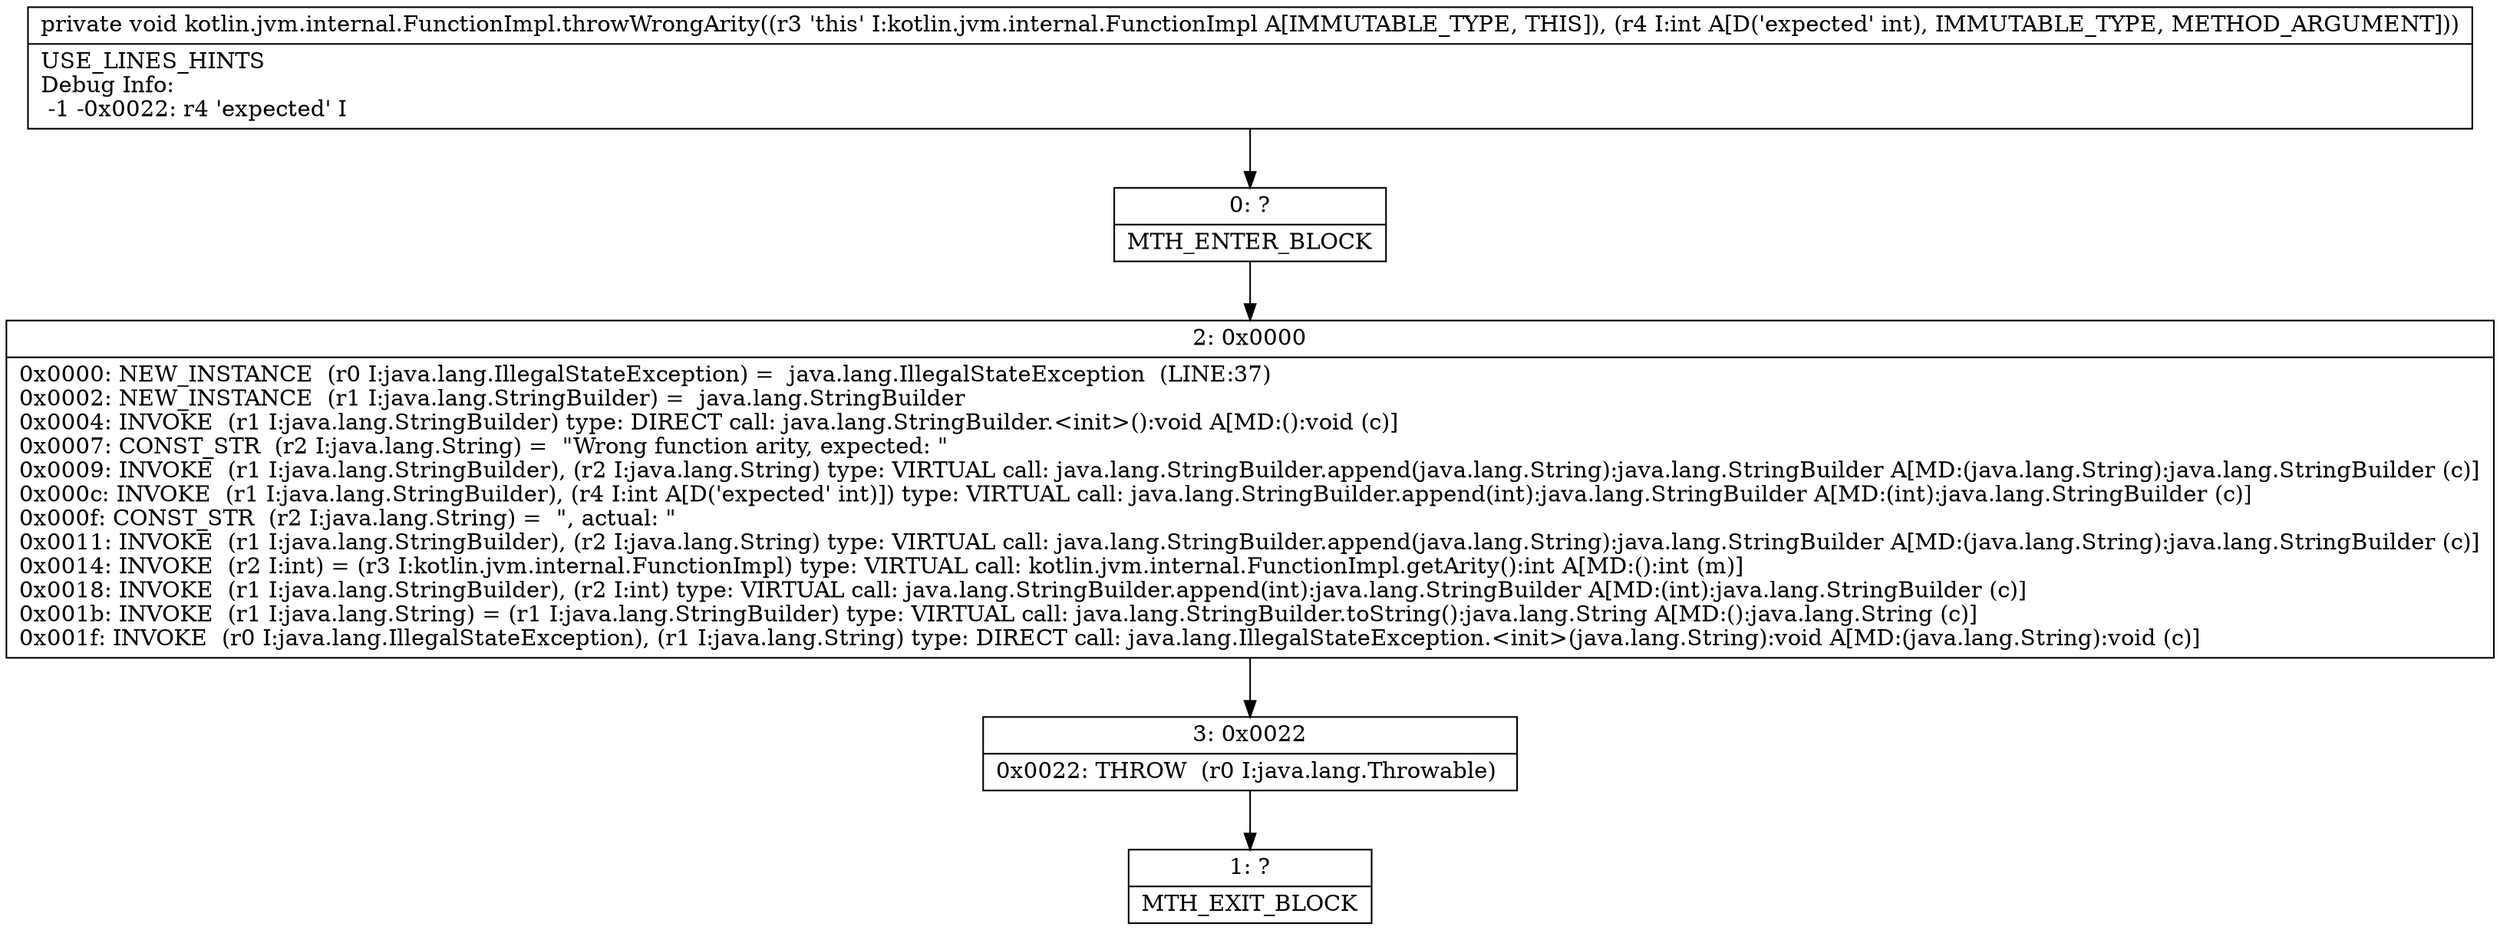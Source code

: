 digraph "CFG forkotlin.jvm.internal.FunctionImpl.throwWrongArity(I)V" {
Node_0 [shape=record,label="{0\:\ ?|MTH_ENTER_BLOCK\l}"];
Node_2 [shape=record,label="{2\:\ 0x0000|0x0000: NEW_INSTANCE  (r0 I:java.lang.IllegalStateException) =  java.lang.IllegalStateException  (LINE:37)\l0x0002: NEW_INSTANCE  (r1 I:java.lang.StringBuilder) =  java.lang.StringBuilder \l0x0004: INVOKE  (r1 I:java.lang.StringBuilder) type: DIRECT call: java.lang.StringBuilder.\<init\>():void A[MD:():void (c)]\l0x0007: CONST_STR  (r2 I:java.lang.String) =  \"Wrong function arity, expected: \" \l0x0009: INVOKE  (r1 I:java.lang.StringBuilder), (r2 I:java.lang.String) type: VIRTUAL call: java.lang.StringBuilder.append(java.lang.String):java.lang.StringBuilder A[MD:(java.lang.String):java.lang.StringBuilder (c)]\l0x000c: INVOKE  (r1 I:java.lang.StringBuilder), (r4 I:int A[D('expected' int)]) type: VIRTUAL call: java.lang.StringBuilder.append(int):java.lang.StringBuilder A[MD:(int):java.lang.StringBuilder (c)]\l0x000f: CONST_STR  (r2 I:java.lang.String) =  \", actual: \" \l0x0011: INVOKE  (r1 I:java.lang.StringBuilder), (r2 I:java.lang.String) type: VIRTUAL call: java.lang.StringBuilder.append(java.lang.String):java.lang.StringBuilder A[MD:(java.lang.String):java.lang.StringBuilder (c)]\l0x0014: INVOKE  (r2 I:int) = (r3 I:kotlin.jvm.internal.FunctionImpl) type: VIRTUAL call: kotlin.jvm.internal.FunctionImpl.getArity():int A[MD:():int (m)]\l0x0018: INVOKE  (r1 I:java.lang.StringBuilder), (r2 I:int) type: VIRTUAL call: java.lang.StringBuilder.append(int):java.lang.StringBuilder A[MD:(int):java.lang.StringBuilder (c)]\l0x001b: INVOKE  (r1 I:java.lang.String) = (r1 I:java.lang.StringBuilder) type: VIRTUAL call: java.lang.StringBuilder.toString():java.lang.String A[MD:():java.lang.String (c)]\l0x001f: INVOKE  (r0 I:java.lang.IllegalStateException), (r1 I:java.lang.String) type: DIRECT call: java.lang.IllegalStateException.\<init\>(java.lang.String):void A[MD:(java.lang.String):void (c)]\l}"];
Node_3 [shape=record,label="{3\:\ 0x0022|0x0022: THROW  (r0 I:java.lang.Throwable) \l}"];
Node_1 [shape=record,label="{1\:\ ?|MTH_EXIT_BLOCK\l}"];
MethodNode[shape=record,label="{private void kotlin.jvm.internal.FunctionImpl.throwWrongArity((r3 'this' I:kotlin.jvm.internal.FunctionImpl A[IMMUTABLE_TYPE, THIS]), (r4 I:int A[D('expected' int), IMMUTABLE_TYPE, METHOD_ARGUMENT]))  | USE_LINES_HINTS\lDebug Info:\l  \-1 \-0x0022: r4 'expected' I\l}"];
MethodNode -> Node_0;Node_0 -> Node_2;
Node_2 -> Node_3;
Node_3 -> Node_1;
}


